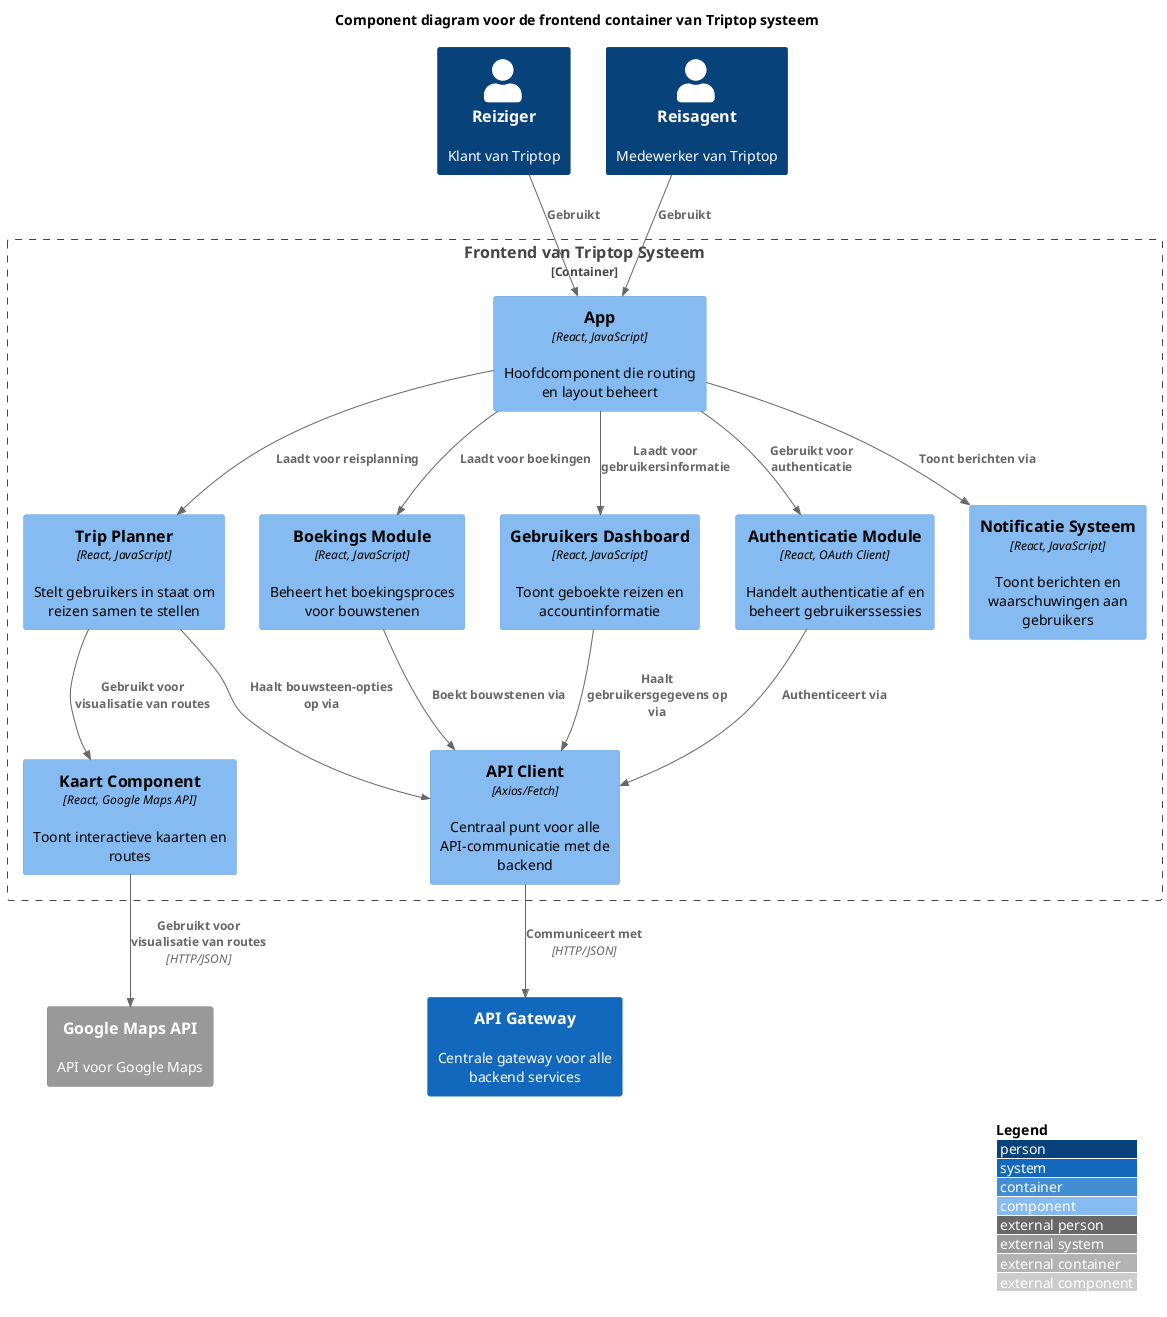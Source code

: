 @startuml Frontend Component Diagram for TripTop

!include <C4/C4>
!include <C4/C4_Component>

LAYOUT_WITH_LEGEND()

title Component diagram voor de frontend container van Triptop systeem

Container_Boundary(web_app, "Frontend van Triptop Systeem") {
    Component(app_shell, "App", "React, JavaScript", "Hoofdcomponent die routing en layout beheert")
    
    Component(auth_module, "Authenticatie Module", "React, OAuth Client", "Handelt authenticatie af en beheert gebruikerssessies")
    
    Component(trip_planner, "Trip Planner", "React, JavaScript", "Stelt gebruikers in staat om reizen samen te stellen")
    
    Component(booking_module, "Boekings Module", "React, JavaScript", "Beheert het boekingsproces voor bouwstenen")

    Component(user_dashboard, "Gebruikers Dashboard", "React, JavaScript", "Toont geboekte reizen en accountinformatie")
    
    Component(map_component, "Kaart Component", "React, Google Maps API", "Toont interactieve kaarten en routes")
    
    Component(notification_system, "Notificatie Systeem", "React, JavaScript", "Toont berichten en waarschuwingen aan gebruikers")
    
    Component(api_client, "API Client", "Axios/Fetch", "Centraal punt voor alle API-communicatie met de backend")
}

System(api_gateway, "API Gateway", "Centrale gateway voor alle backend services")
System_Ext(google_maps_api, "Google Maps API", "API voor Google Maps")

Person(reiziger, "Reiziger", "Klant van Triptop")
Person(reisagent, "Reisagent", "Medewerker van Triptop")

' Interne relaties
Rel(app_shell, auth_module, "Gebruikt voor authenticatie")
Rel(app_shell, trip_planner, "Laadt voor reisplanning")
Rel(app_shell, booking_module, "Laadt voor boekingen")
Rel(app_shell, user_dashboard, "Laadt voor gebruikersinformatie")
Rel(app_shell, notification_system, "Toont berichten via")

Rel(trip_planner, map_component, "Gebruikt voor visualisatie van routes")
Rel(trip_planner, api_client, "Haalt bouwsteen-opties op via")
Rel(booking_module, api_client, "Boekt bouwstenen via")
Rel(auth_module, api_client, "Authenticeert via")
Rel(user_dashboard, api_client, "Haalt gebruikersgegevens op via")
Rel(map_component, google_maps_api, "Gebruikt voor visualisatie van routes", "HTTP/JSON")

' Externe relaties
Rel_D(reiziger, app_shell, "Gebruikt")
Rel_D(reisagent, app_shell, "Gebruikt")
Rel_D(api_client, api_gateway, "Communiceert met", "HTTP/JSON")

@enduml 